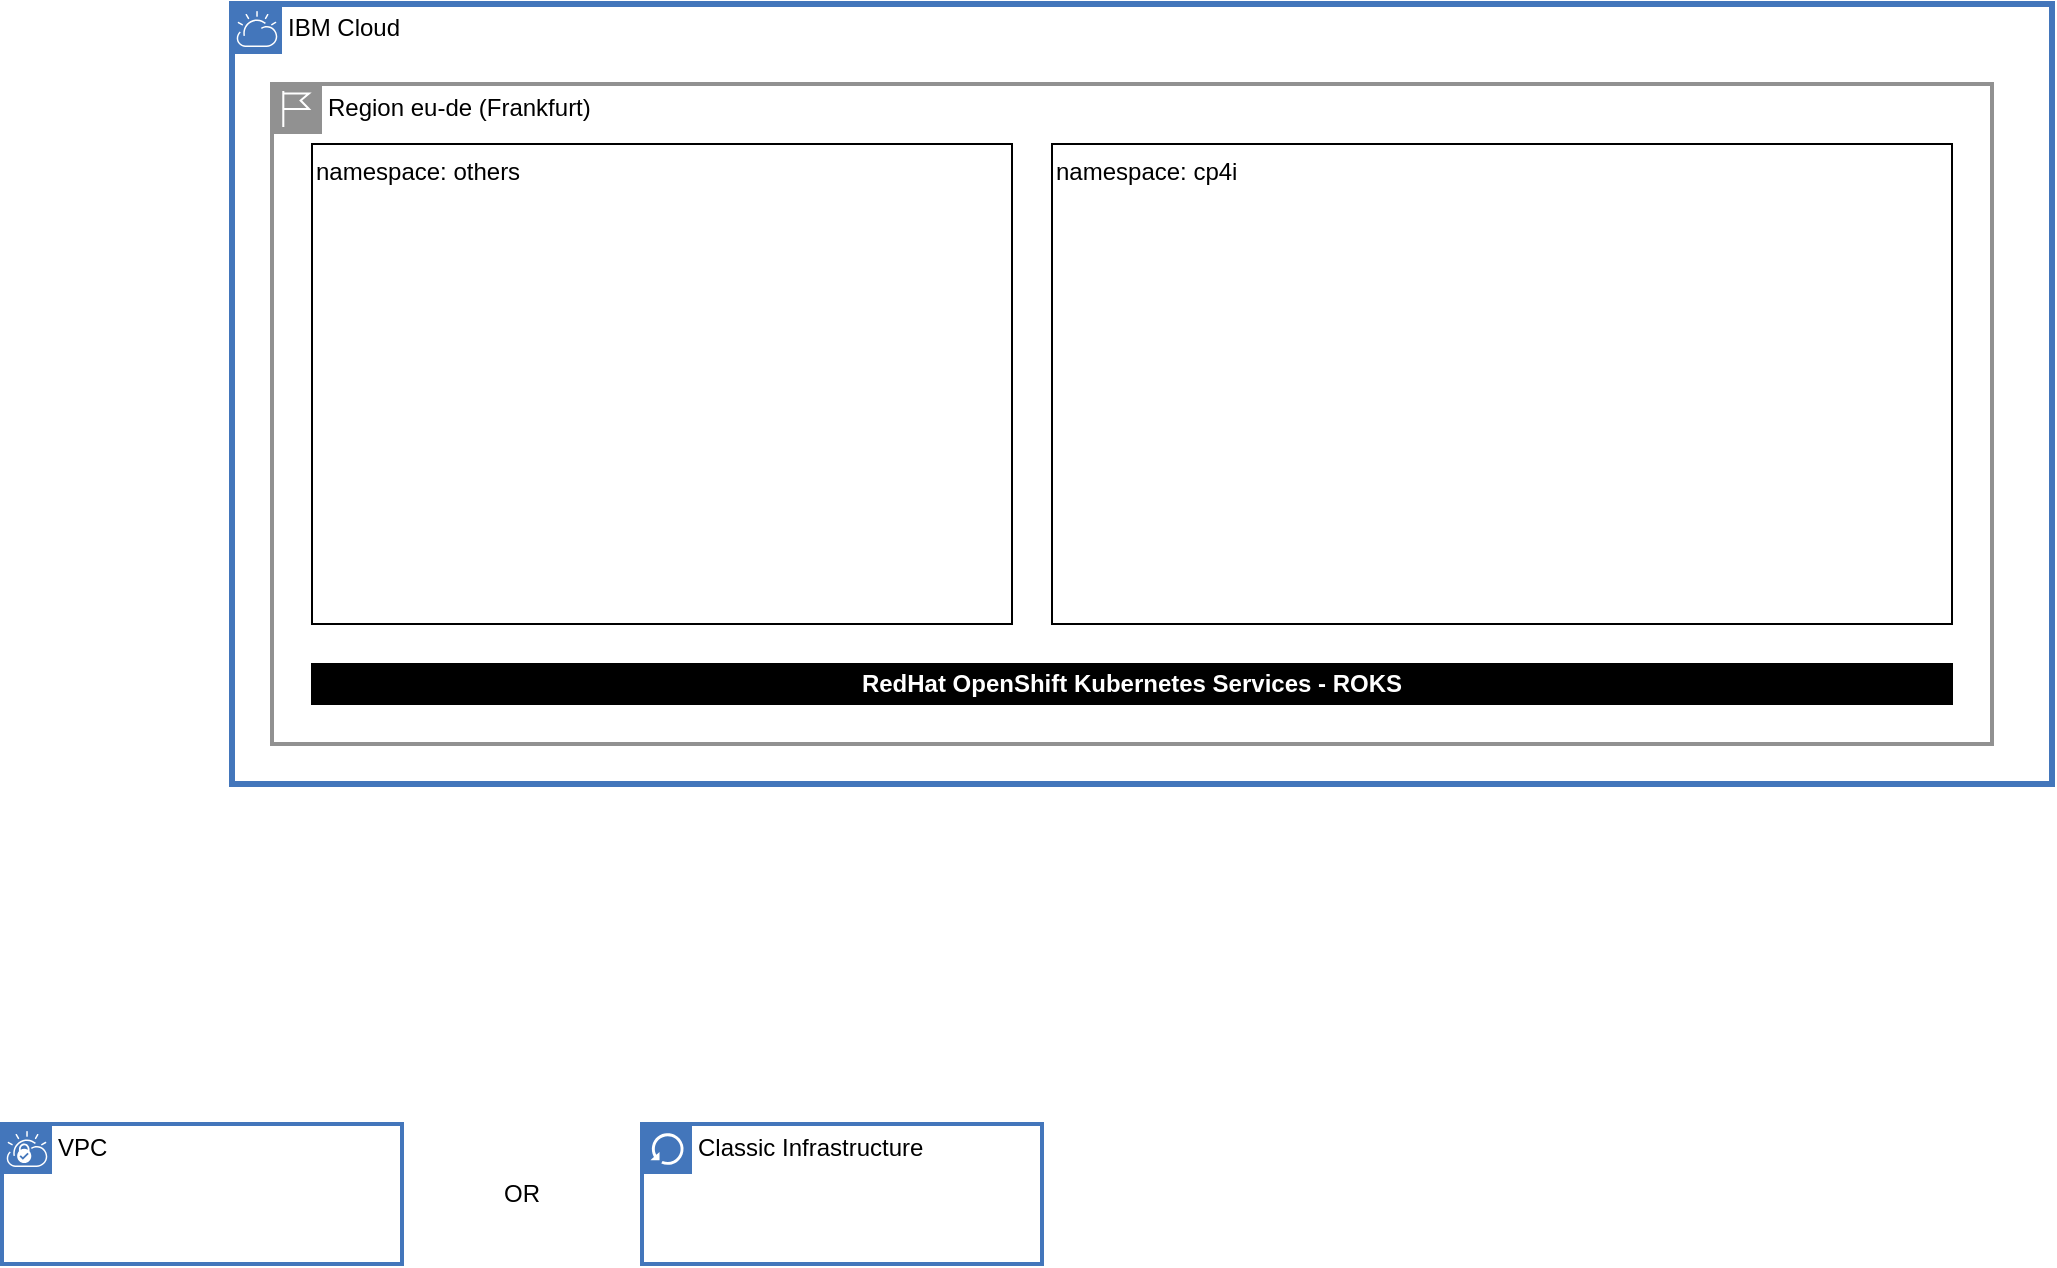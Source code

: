 <mxfile version="20.7.4" type="device"><diagram id="tJqLn7msZHwJoY5_B4Vj" name="Page-1"><mxGraphModel dx="1403" dy="876" grid="1" gridSize="10" guides="1" tooltips="1" connect="1" arrows="1" fold="1" page="1" pageScale="1" pageWidth="1169" pageHeight="827" math="0" shadow="0"><root><mxCell id="0"/><mxCell id="1" parent="0"/><mxCell id="nsLn4ViY47CWokU0kFmy-1" value="IBM Cloud" style="shape=mxgraph.ibm.box;prType=cloud;fontStyle=0;verticalAlign=top;align=left;spacingLeft=32;spacingTop=4;fillColor=none;rounded=0;whiteSpace=wrap;html=1;strokeColor=#4376BB;strokeWidth=3;dashed=0;container=1;spacing=-4;collapsible=0;expand=0;recursiveResize=0;" vertex="1" parent="1"><mxGeometry x="180" y="180" width="910" height="390" as="geometry"/></mxCell><mxCell id="nsLn4ViY47CWokU0kFmy-3" value="Region eu-de (Frankfurt)" style="shape=mxgraph.ibm.box;prType=region;fontStyle=0;verticalAlign=top;align=left;spacingLeft=32;spacingTop=4;fillColor=none;rounded=0;whiteSpace=wrap;html=1;strokeColor=#919191;strokeWidth=2;dashed=0;container=1;spacing=-4;collapsible=0;expand=0;recursiveResize=0;" vertex="1" parent="nsLn4ViY47CWokU0kFmy-1"><mxGeometry x="20" y="40" width="860" height="330" as="geometry"/></mxCell><mxCell id="nsLn4ViY47CWokU0kFmy-2" value="RedHat OpenShift Kubernetes Services - ROKS" style="rounded=0;whiteSpace=wrap;html=1;fillColor=#000000;fontColor=#FFFFFF;fontStyle=1" vertex="1" parent="nsLn4ViY47CWokU0kFmy-3"><mxGeometry x="20" y="290" width="820" height="20" as="geometry"/></mxCell><mxCell id="nsLn4ViY47CWokU0kFmy-8" value="namespace: cp4i" style="rounded=0;whiteSpace=wrap;html=1;fontColor=#000000;fillColor=#FFFFFF;align=left;verticalAlign=top;" vertex="1" parent="nsLn4ViY47CWokU0kFmy-3"><mxGeometry x="390" y="30" width="450" height="240" as="geometry"/></mxCell><mxCell id="nsLn4ViY47CWokU0kFmy-9" value="namespace: others" style="rounded=0;whiteSpace=wrap;html=1;fontColor=#000000;fillColor=#FFFFFF;align=left;verticalAlign=top;" vertex="1" parent="nsLn4ViY47CWokU0kFmy-3"><mxGeometry x="20" y="30" width="350" height="240" as="geometry"/></mxCell><mxCell id="nsLn4ViY47CWokU0kFmy-4" value="VPC" style="shape=mxgraph.ibm.box;prType=vpc;fontStyle=0;verticalAlign=top;align=left;spacingLeft=32;spacingTop=4;fillColor=none;rounded=0;whiteSpace=wrap;html=1;strokeColor=#4376BB;strokeWidth=2;dashed=0;container=1;spacing=-4;collapsible=0;expand=0;recursiveResize=0;fontColor=#000000;" vertex="1" parent="1"><mxGeometry x="65" y="740" width="200" height="70" as="geometry"/></mxCell><mxCell id="nsLn4ViY47CWokU0kFmy-5" value="Classic Infrastructure" style="shape=mxgraph.ibm.box;prType=classic;fontStyle=0;verticalAlign=top;align=left;spacingLeft=32;spacingTop=4;fillColor=none;rounded=0;whiteSpace=wrap;html=1;strokeColor=#4376BB;strokeWidth=2;dashed=0;container=1;spacing=-4;collapsible=0;expand=0;recursiveResize=0;fontColor=#000000;" vertex="1" parent="1"><mxGeometry x="385" y="740" width="200" height="70" as="geometry"/></mxCell><mxCell id="nsLn4ViY47CWokU0kFmy-6" value="OR" style="text;html=1;strokeColor=none;fillColor=none;align=center;verticalAlign=middle;whiteSpace=wrap;rounded=0;fontColor=#000000;" vertex="1" parent="1"><mxGeometry x="295" y="760" width="60" height="30" as="geometry"/></mxCell></root></mxGraphModel></diagram></mxfile>